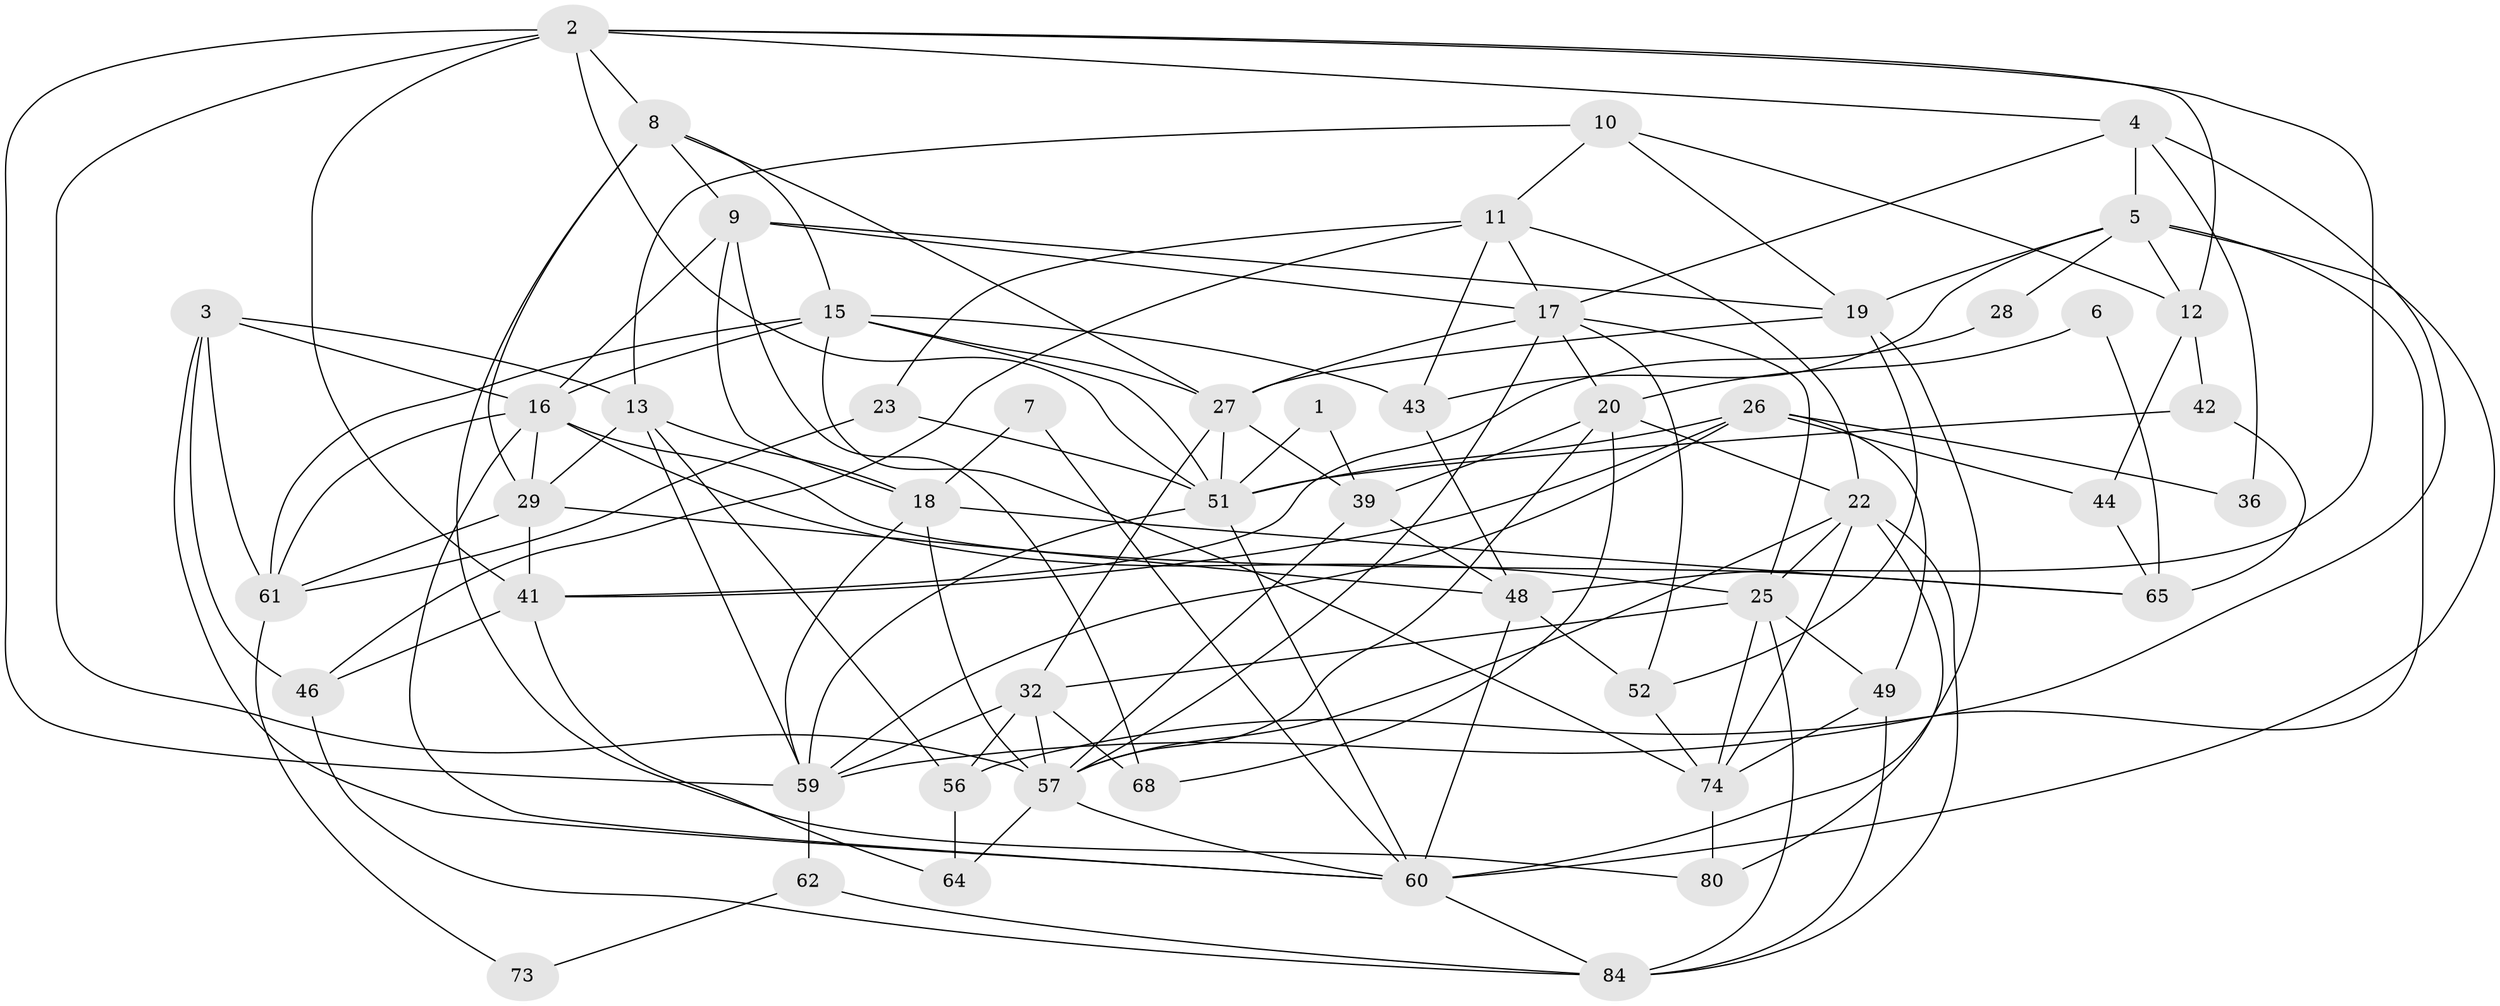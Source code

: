 // Generated by graph-tools (version 1.1) at 2025/52/02/27/25 19:52:01]
// undirected, 51 vertices, 133 edges
graph export_dot {
graph [start="1"]
  node [color=gray90,style=filled];
  1;
  2 [super="+35"];
  3;
  4 [super="+50"];
  5 [super="+33"];
  6;
  7;
  8 [super="+21"];
  9 [super="+78"];
  10 [super="+31"];
  11 [super="+14"];
  12 [super="+24"];
  13 [super="+58"];
  15 [super="+54"];
  16 [super="+38"];
  17 [super="+47"];
  18 [super="+40"];
  19 [super="+81"];
  20 [super="+34"];
  22 [super="+69"];
  23;
  25 [super="+30"];
  26 [super="+55"];
  27 [super="+37"];
  28;
  29 [super="+71"];
  32 [super="+70"];
  36;
  39 [super="+67"];
  41 [super="+82"];
  42;
  43;
  44 [super="+45"];
  46 [super="+75"];
  48 [super="+53"];
  49 [super="+72"];
  51 [super="+63"];
  52 [super="+86"];
  56 [super="+77"];
  57 [super="+66"];
  59 [super="+76"];
  60 [super="+85"];
  61 [super="+79"];
  62;
  64;
  65;
  68;
  73;
  74 [super="+83"];
  80;
  84;
  1 -- 51;
  1 -- 39;
  2 -- 59;
  2 -- 12;
  2 -- 57;
  2 -- 48;
  2 -- 51;
  2 -- 4;
  2 -- 8;
  2 -- 41;
  3 -- 60;
  3 -- 13;
  3 -- 16;
  3 -- 46;
  3 -- 61;
  4 -- 59;
  4 -- 17;
  4 -- 5;
  4 -- 36;
  5 -- 19;
  5 -- 28;
  5 -- 56;
  5 -- 43;
  5 -- 12;
  5 -- 60;
  6 -- 20;
  6 -- 65;
  7 -- 60;
  7 -- 18;
  8 -- 15;
  8 -- 29;
  8 -- 80;
  8 -- 27;
  8 -- 9;
  9 -- 18 [weight=2];
  9 -- 16;
  9 -- 17;
  9 -- 19;
  9 -- 68;
  10 -- 11;
  10 -- 19;
  10 -- 13;
  10 -- 12;
  11 -- 23;
  11 -- 43;
  11 -- 17;
  11 -- 22;
  11 -- 46;
  12 -- 44;
  12 -- 42;
  13 -- 29;
  13 -- 18;
  13 -- 59;
  13 -- 56;
  15 -- 43;
  15 -- 51;
  15 -- 74;
  15 -- 27;
  15 -- 61;
  15 -- 16;
  16 -- 60;
  16 -- 65;
  16 -- 25;
  16 -- 61;
  16 -- 29;
  17 -- 57;
  17 -- 20;
  17 -- 52;
  17 -- 25;
  17 -- 27;
  18 -- 57;
  18 -- 65;
  18 -- 59;
  19 -- 52;
  19 -- 60;
  19 -- 27;
  20 -- 22;
  20 -- 39;
  20 -- 57;
  20 -- 68;
  22 -- 84;
  22 -- 57;
  22 -- 80;
  22 -- 74;
  22 -- 25;
  23 -- 51;
  23 -- 61;
  25 -- 74;
  25 -- 32;
  25 -- 49;
  25 -- 84;
  26 -- 49;
  26 -- 41;
  26 -- 51;
  26 -- 36;
  26 -- 44;
  26 -- 59;
  27 -- 51;
  27 -- 39;
  27 -- 32;
  28 -- 41;
  29 -- 48;
  29 -- 61;
  29 -- 41;
  32 -- 59;
  32 -- 56;
  32 -- 68;
  32 -- 57;
  39 -- 57;
  39 -- 48;
  41 -- 64;
  41 -- 46;
  42 -- 65;
  42 -- 51;
  43 -- 48;
  44 -- 65;
  46 -- 84;
  48 -- 52;
  48 -- 60;
  49 -- 84;
  49 -- 74;
  51 -- 60;
  51 -- 59;
  52 -- 74;
  56 -- 64;
  57 -- 60;
  57 -- 64;
  59 -- 62;
  60 -- 84;
  61 -- 73;
  62 -- 84;
  62 -- 73;
  74 -- 80;
}

